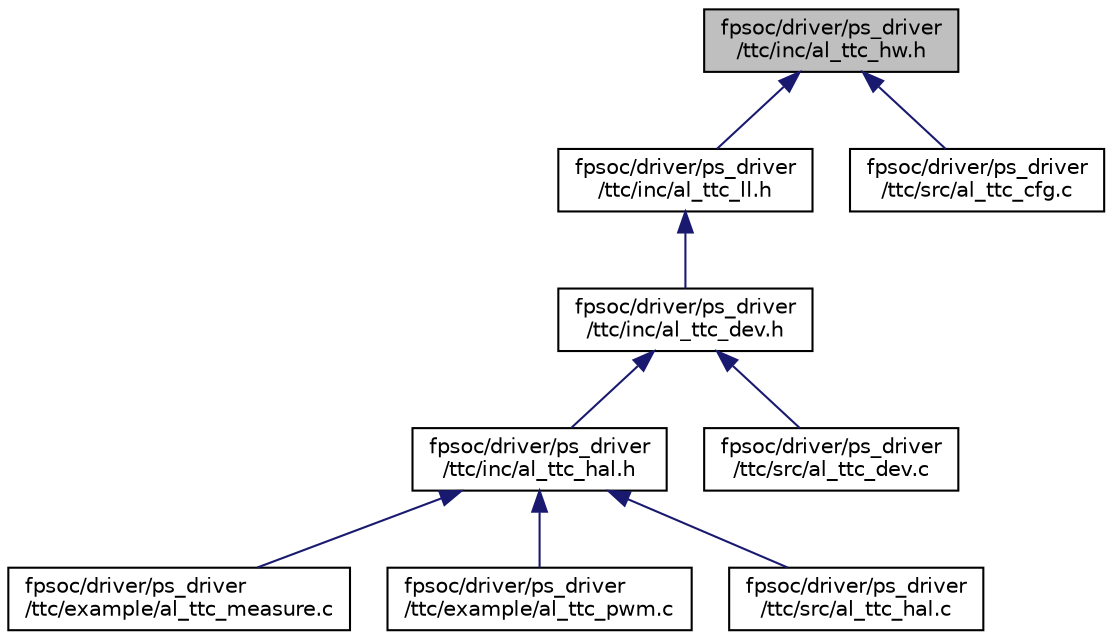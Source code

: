 digraph "fpsoc/driver/ps_driver/ttc/inc/al_ttc_hw.h"
{
  edge [fontname="Helvetica",fontsize="10",labelfontname="Helvetica",labelfontsize="10"];
  node [fontname="Helvetica",fontsize="10",shape=record];
  Node2 [label="fpsoc/driver/ps_driver\l/ttc/inc/al_ttc_hw.h",height=0.2,width=0.4,color="black", fillcolor="grey75", style="filled", fontcolor="black"];
  Node2 -> Node3 [dir="back",color="midnightblue",fontsize="10",style="solid",fontname="Helvetica"];
  Node3 [label="fpsoc/driver/ps_driver\l/ttc/inc/al_ttc_ll.h",height=0.2,width=0.4,color="black", fillcolor="white", style="filled",URL="$al__ttc__ll_8h.html"];
  Node3 -> Node4 [dir="back",color="midnightblue",fontsize="10",style="solid",fontname="Helvetica"];
  Node4 [label="fpsoc/driver/ps_driver\l/ttc/inc/al_ttc_dev.h",height=0.2,width=0.4,color="black", fillcolor="white", style="filled",URL="$al__ttc__dev_8h.html"];
  Node4 -> Node5 [dir="back",color="midnightblue",fontsize="10",style="solid",fontname="Helvetica"];
  Node5 [label="fpsoc/driver/ps_driver\l/ttc/inc/al_ttc_hal.h",height=0.2,width=0.4,color="black", fillcolor="white", style="filled",URL="$al__ttc__hal_8h.html"];
  Node5 -> Node6 [dir="back",color="midnightblue",fontsize="10",style="solid",fontname="Helvetica"];
  Node6 [label="fpsoc/driver/ps_driver\l/ttc/example/al_ttc_measure.c",height=0.2,width=0.4,color="black", fillcolor="white", style="filled",URL="$al__ttc__measure_8c.html",tooltip="ttc measure pulse width example "];
  Node5 -> Node7 [dir="back",color="midnightblue",fontsize="10",style="solid",fontname="Helvetica"];
  Node7 [label="fpsoc/driver/ps_driver\l/ttc/example/al_ttc_pwm.c",height=0.2,width=0.4,color="black", fillcolor="white", style="filled",URL="$al__ttc__pwm_8c.html",tooltip="ttc pwm output example "];
  Node5 -> Node8 [dir="back",color="midnightblue",fontsize="10",style="solid",fontname="Helvetica"];
  Node8 [label="fpsoc/driver/ps_driver\l/ttc/src/al_ttc_hal.c",height=0.2,width=0.4,color="black", fillcolor="white", style="filled",URL="$al__ttc__hal_8c.html"];
  Node4 -> Node9 [dir="back",color="midnightblue",fontsize="10",style="solid",fontname="Helvetica"];
  Node9 [label="fpsoc/driver/ps_driver\l/ttc/src/al_ttc_dev.c",height=0.2,width=0.4,color="black", fillcolor="white", style="filled",URL="$al__ttc__dev_8c.html"];
  Node2 -> Node10 [dir="back",color="midnightblue",fontsize="10",style="solid",fontname="Helvetica"];
  Node10 [label="fpsoc/driver/ps_driver\l/ttc/src/al_ttc_cfg.c",height=0.2,width=0.4,color="black", fillcolor="white", style="filled",URL="$al__ttc__cfg_8c.html"];
}
